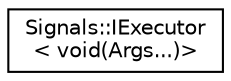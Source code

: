 digraph "Graphical Class Hierarchy"
{
 // INTERACTIVE_SVG=YES
  edge [fontname="Helvetica",fontsize="10",labelfontname="Helvetica",labelfontsize="10"];
  node [fontname="Helvetica",fontsize="10",shape=record];
  rankdir="LR";
  Node1 [label="Signals::IExecutor\l\< void(Args...)\>",height=0.2,width=0.4,color="black", fillcolor="white", style="filled",URL="$namespace_signals.html#class_signals_1_1_i_executor"];
}
